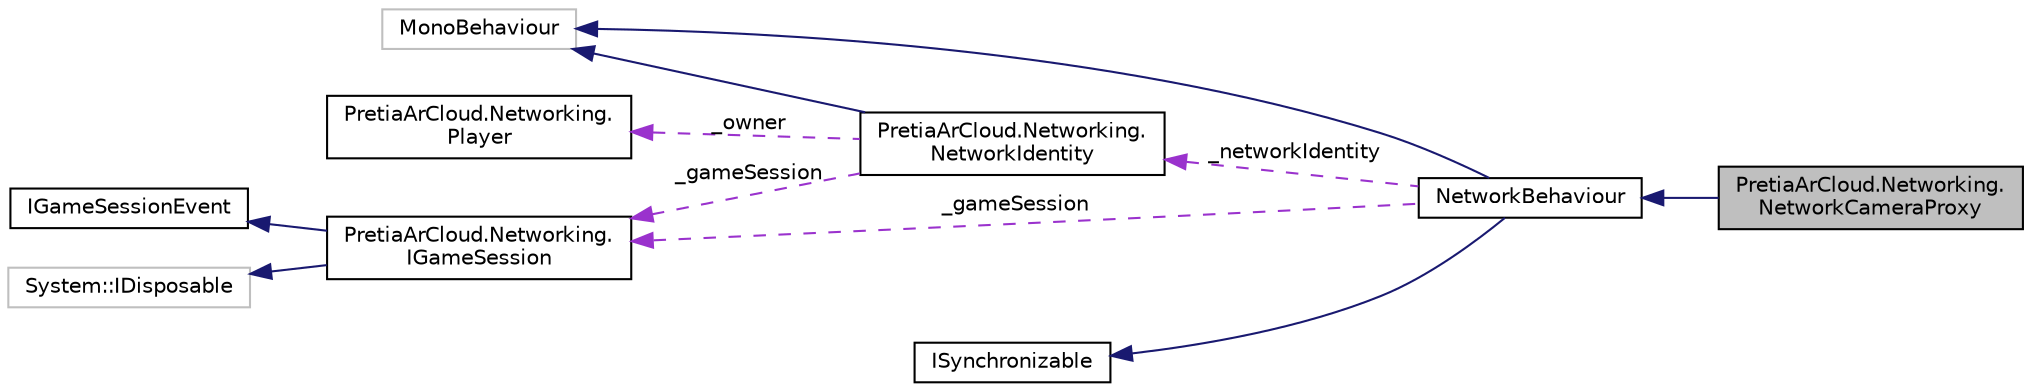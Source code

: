 digraph "PretiaArCloud.Networking.NetworkCameraProxy"
{
 // LATEX_PDF_SIZE
  edge [fontname="Helvetica",fontsize="10",labelfontname="Helvetica",labelfontsize="10"];
  node [fontname="Helvetica",fontsize="10",shape=record];
  rankdir="LR";
  Node1 [label="PretiaArCloud.Networking.\lNetworkCameraProxy",height=0.2,width=0.4,color="black", fillcolor="grey75", style="filled", fontcolor="black",tooltip=" "];
  Node2 -> Node1 [dir="back",color="midnightblue",fontsize="10",style="solid",fontname="Helvetica"];
  Node2 [label="NetworkBehaviour",height=0.2,width=0.4,color="black", fillcolor="white", style="filled",URL="$classPretiaArCloud_1_1Networking_1_1NetworkBehaviour.html",tooltip=" "];
  Node3 -> Node2 [dir="back",color="midnightblue",fontsize="10",style="solid",fontname="Helvetica"];
  Node3 [label="MonoBehaviour",height=0.2,width=0.4,color="grey75", fillcolor="white", style="filled",tooltip=" "];
  Node4 -> Node2 [dir="back",color="midnightblue",fontsize="10",style="solid",fontname="Helvetica"];
  Node4 [label="ISynchronizable",height=0.2,width=0.4,color="black", fillcolor="white", style="filled",URL="$interfacePretiaArCloud_1_1Networking_1_1ISynchronizable.html",tooltip=" "];
  Node5 -> Node2 [dir="back",color="darkorchid3",fontsize="10",style="dashed",label=" _networkIdentity" ,fontname="Helvetica"];
  Node5 [label="PretiaArCloud.Networking.\lNetworkIdentity",height=0.2,width=0.4,color="black", fillcolor="white", style="filled",URL="$classPretiaArCloud_1_1Networking_1_1NetworkIdentity.html",tooltip=" "];
  Node3 -> Node5 [dir="back",color="midnightblue",fontsize="10",style="solid",fontname="Helvetica"];
  Node6 -> Node5 [dir="back",color="darkorchid3",fontsize="10",style="dashed",label=" _owner" ,fontname="Helvetica"];
  Node6 [label="PretiaArCloud.Networking.\lPlayer",height=0.2,width=0.4,color="black", fillcolor="white", style="filled",URL="$classPretiaArCloud_1_1Networking_1_1Player.html",tooltip=" "];
  Node7 -> Node5 [dir="back",color="darkorchid3",fontsize="10",style="dashed",label=" _gameSession" ,fontname="Helvetica"];
  Node7 [label="PretiaArCloud.Networking.\lIGameSession",height=0.2,width=0.4,color="black", fillcolor="white", style="filled",URL="$interfacePretiaArCloud_1_1Networking_1_1IGameSession.html",tooltip=" "];
  Node8 -> Node7 [dir="back",color="midnightblue",fontsize="10",style="solid",fontname="Helvetica"];
  Node8 [label="IGameSessionEvent",height=0.2,width=0.4,color="black", fillcolor="white", style="filled",URL="$interfacePretiaArCloud_1_1Networking_1_1IGameSessionEvent.html",tooltip=" "];
  Node9 -> Node7 [dir="back",color="midnightblue",fontsize="10",style="solid",fontname="Helvetica"];
  Node9 [label="System::IDisposable",height=0.2,width=0.4,color="grey75", fillcolor="white", style="filled",tooltip=" "];
  Node7 -> Node2 [dir="back",color="darkorchid3",fontsize="10",style="dashed",label=" _gameSession" ,fontname="Helvetica"];
}
